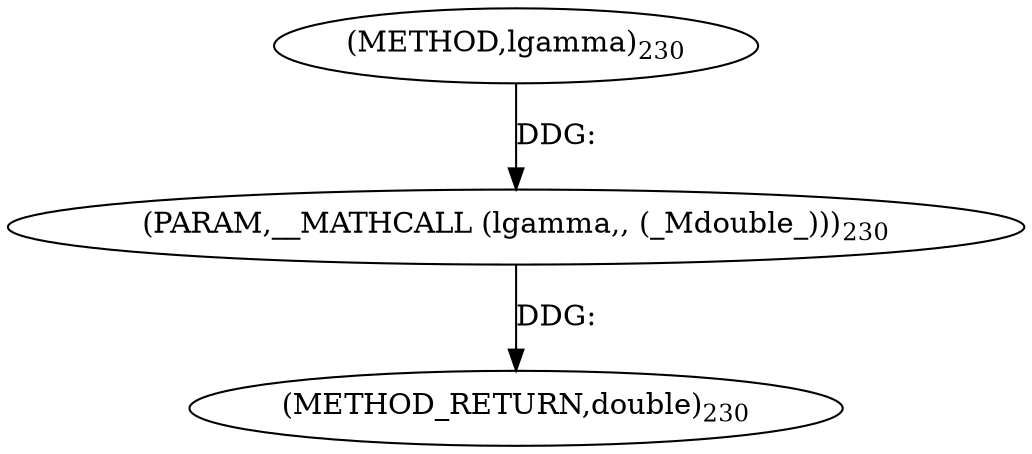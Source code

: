 digraph "lgamma" {  
"20595" [label = <(METHOD,lgamma)<SUB>230</SUB>> ]
"20597" [label = <(METHOD_RETURN,double)<SUB>230</SUB>> ]
"20596" [label = <(PARAM,__MATHCALL (lgamma,, (_Mdouble_)))<SUB>230</SUB>> ]
  "20596" -> "20597"  [ label = "DDG: "] 
  "20595" -> "20596"  [ label = "DDG: "] 
}
